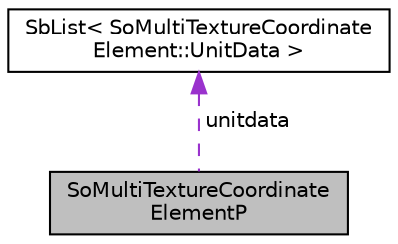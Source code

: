 digraph "SoMultiTextureCoordinateElementP"
{
 // LATEX_PDF_SIZE
  edge [fontname="Helvetica",fontsize="10",labelfontname="Helvetica",labelfontsize="10"];
  node [fontname="Helvetica",fontsize="10",shape=record];
  Node1 [label="SoMultiTextureCoordinate\lElementP",height=0.2,width=0.4,color="black", fillcolor="grey75", style="filled", fontcolor="black",tooltip=" "];
  Node2 -> Node1 [dir="back",color="darkorchid3",fontsize="10",style="dashed",label=" unitdata" ,fontname="Helvetica"];
  Node2 [label="SbList\< SoMultiTextureCoordinate\lElement::UnitData \>",height=0.2,width=0.4,color="black", fillcolor="white", style="filled",URL="$classSbList.html",tooltip=" "];
}
